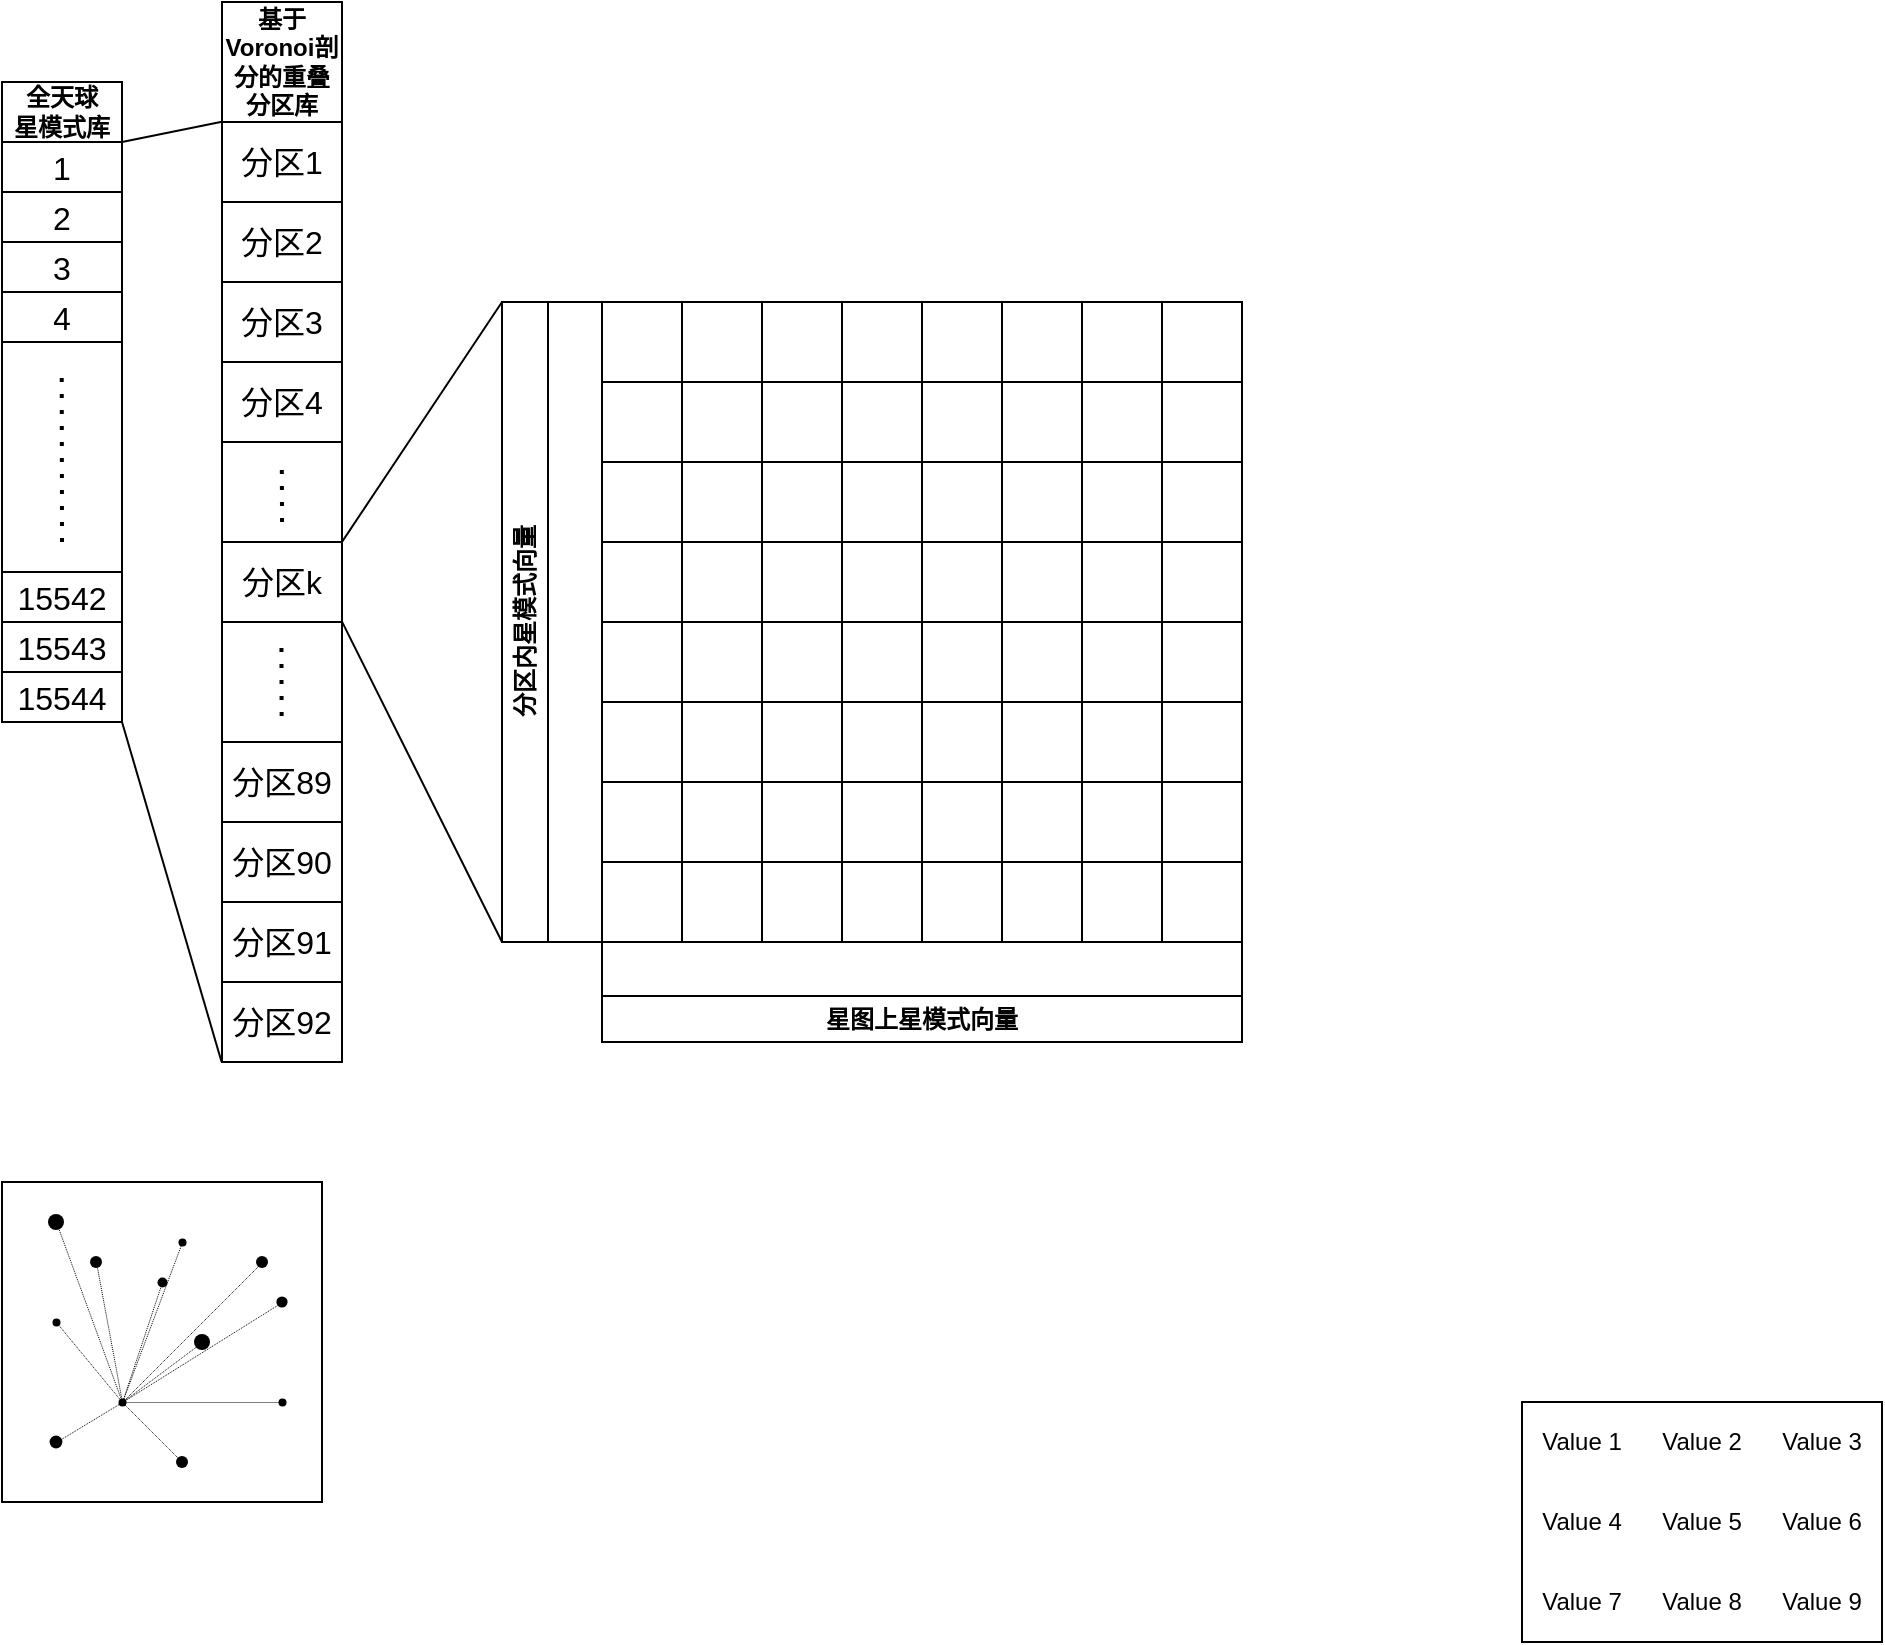 <mxfile version="24.8.3">
  <diagram name="第 1 页" id="amOvIw745vpAv77YLuOu">
    <mxGraphModel dx="1320" dy="711" grid="1" gridSize="10" guides="1" tooltips="1" connect="1" arrows="1" fold="1" page="1" pageScale="1" pageWidth="413" pageHeight="583" math="0" shadow="0">
      <root>
        <mxCell id="0" />
        <mxCell id="1" parent="0" />
        <mxCell id="gWh-pS88tPBlYwup4xOj-1" value="全天球&lt;br&gt;星模式库" style="swimlane;whiteSpace=wrap;html=1;startSize=30;" vertex="1" parent="1">
          <mxGeometry x="30" y="40" width="60" height="320" as="geometry">
            <mxRectangle x="30" y="40" width="90" height="40" as="alternateBounds" />
          </mxGeometry>
        </mxCell>
        <mxCell id="gWh-pS88tPBlYwup4xOj-186" value="" style="shape=table;startSize=0;container=1;collapsible=0;childLayout=tableLayout;fontSize=16;" vertex="1" parent="gWh-pS88tPBlYwup4xOj-1">
          <mxGeometry y="30" width="60" height="100" as="geometry" />
        </mxCell>
        <mxCell id="gWh-pS88tPBlYwup4xOj-187" value="" style="shape=tableRow;horizontal=0;startSize=0;swimlaneHead=0;swimlaneBody=0;strokeColor=inherit;top=0;left=0;bottom=0;right=0;collapsible=0;dropTarget=0;fillColor=none;points=[[0,0.5],[1,0.5]];portConstraint=eastwest;fontSize=16;" vertex="1" parent="gWh-pS88tPBlYwup4xOj-186">
          <mxGeometry width="60" height="25" as="geometry" />
        </mxCell>
        <mxCell id="gWh-pS88tPBlYwup4xOj-188" value="1" style="shape=partialRectangle;html=1;whiteSpace=wrap;connectable=0;strokeColor=inherit;overflow=hidden;fillColor=none;top=0;left=0;bottom=0;right=0;pointerEvents=1;fontSize=16;" vertex="1" parent="gWh-pS88tPBlYwup4xOj-187">
          <mxGeometry width="60" height="25" as="geometry">
            <mxRectangle width="60" height="25" as="alternateBounds" />
          </mxGeometry>
        </mxCell>
        <mxCell id="gWh-pS88tPBlYwup4xOj-189" style="shape=tableRow;horizontal=0;startSize=0;swimlaneHead=0;swimlaneBody=0;strokeColor=inherit;top=0;left=0;bottom=0;right=0;collapsible=0;dropTarget=0;fillColor=none;points=[[0,0.5],[1,0.5]];portConstraint=eastwest;fontSize=16;" vertex="1" parent="gWh-pS88tPBlYwup4xOj-186">
          <mxGeometry y="25" width="60" height="25" as="geometry" />
        </mxCell>
        <mxCell id="gWh-pS88tPBlYwup4xOj-190" value="2" style="shape=partialRectangle;html=1;whiteSpace=wrap;connectable=0;strokeColor=inherit;overflow=hidden;fillColor=none;top=0;left=0;bottom=0;right=0;pointerEvents=1;fontSize=16;" vertex="1" parent="gWh-pS88tPBlYwup4xOj-189">
          <mxGeometry width="60" height="25" as="geometry">
            <mxRectangle width="60" height="25" as="alternateBounds" />
          </mxGeometry>
        </mxCell>
        <mxCell id="gWh-pS88tPBlYwup4xOj-191" value="" style="shape=tableRow;horizontal=0;startSize=0;swimlaneHead=0;swimlaneBody=0;strokeColor=inherit;top=0;left=0;bottom=0;right=0;collapsible=0;dropTarget=0;fillColor=none;points=[[0,0.5],[1,0.5]];portConstraint=eastwest;fontSize=16;" vertex="1" parent="gWh-pS88tPBlYwup4xOj-186">
          <mxGeometry y="50" width="60" height="25" as="geometry" />
        </mxCell>
        <mxCell id="gWh-pS88tPBlYwup4xOj-192" value="3" style="shape=partialRectangle;html=1;whiteSpace=wrap;connectable=0;strokeColor=inherit;overflow=hidden;fillColor=none;top=0;left=0;bottom=0;right=0;pointerEvents=1;fontSize=16;" vertex="1" parent="gWh-pS88tPBlYwup4xOj-191">
          <mxGeometry width="60" height="25" as="geometry">
            <mxRectangle width="60" height="25" as="alternateBounds" />
          </mxGeometry>
        </mxCell>
        <mxCell id="gWh-pS88tPBlYwup4xOj-193" style="shape=tableRow;horizontal=0;startSize=0;swimlaneHead=0;swimlaneBody=0;strokeColor=inherit;top=0;left=0;bottom=0;right=0;collapsible=0;dropTarget=0;fillColor=none;points=[[0,0.5],[1,0.5]];portConstraint=eastwest;fontSize=16;" vertex="1" parent="gWh-pS88tPBlYwup4xOj-186">
          <mxGeometry y="75" width="60" height="25" as="geometry" />
        </mxCell>
        <mxCell id="gWh-pS88tPBlYwup4xOj-194" value="4" style="shape=partialRectangle;html=1;whiteSpace=wrap;connectable=0;strokeColor=inherit;overflow=hidden;fillColor=none;top=0;left=0;bottom=0;right=0;pointerEvents=1;fontSize=16;" vertex="1" parent="gWh-pS88tPBlYwup4xOj-193">
          <mxGeometry width="60" height="25" as="geometry">
            <mxRectangle width="60" height="25" as="alternateBounds" />
          </mxGeometry>
        </mxCell>
        <mxCell id="gWh-pS88tPBlYwup4xOj-196" value="" style="shape=table;startSize=0;container=1;collapsible=0;childLayout=tableLayout;fontSize=16;" vertex="1" parent="gWh-pS88tPBlYwup4xOj-1">
          <mxGeometry y="245" width="60" height="75" as="geometry" />
        </mxCell>
        <mxCell id="gWh-pS88tPBlYwup4xOj-197" value="" style="shape=tableRow;horizontal=0;startSize=0;swimlaneHead=0;swimlaneBody=0;strokeColor=inherit;top=0;left=0;bottom=0;right=0;collapsible=0;dropTarget=0;fillColor=none;points=[[0,0.5],[1,0.5]];portConstraint=eastwest;fontSize=16;" vertex="1" parent="gWh-pS88tPBlYwup4xOj-196">
          <mxGeometry width="60" height="25" as="geometry" />
        </mxCell>
        <mxCell id="gWh-pS88tPBlYwup4xOj-198" value="15542" style="shape=partialRectangle;html=1;whiteSpace=wrap;connectable=0;strokeColor=inherit;overflow=hidden;fillColor=none;top=0;left=0;bottom=0;right=0;pointerEvents=1;fontSize=16;" vertex="1" parent="gWh-pS88tPBlYwup4xOj-197">
          <mxGeometry width="60" height="25" as="geometry">
            <mxRectangle width="60" height="25" as="alternateBounds" />
          </mxGeometry>
        </mxCell>
        <mxCell id="gWh-pS88tPBlYwup4xOj-199" style="shape=tableRow;horizontal=0;startSize=0;swimlaneHead=0;swimlaneBody=0;strokeColor=inherit;top=0;left=0;bottom=0;right=0;collapsible=0;dropTarget=0;fillColor=none;points=[[0,0.5],[1,0.5]];portConstraint=eastwest;fontSize=16;" vertex="1" parent="gWh-pS88tPBlYwup4xOj-196">
          <mxGeometry y="25" width="60" height="25" as="geometry" />
        </mxCell>
        <mxCell id="gWh-pS88tPBlYwup4xOj-200" value="15543" style="shape=partialRectangle;html=1;whiteSpace=wrap;connectable=0;strokeColor=inherit;overflow=hidden;fillColor=none;top=0;left=0;bottom=0;right=0;pointerEvents=1;fontSize=16;" vertex="1" parent="gWh-pS88tPBlYwup4xOj-199">
          <mxGeometry width="60" height="25" as="geometry">
            <mxRectangle width="60" height="25" as="alternateBounds" />
          </mxGeometry>
        </mxCell>
        <mxCell id="gWh-pS88tPBlYwup4xOj-201" value="" style="shape=tableRow;horizontal=0;startSize=0;swimlaneHead=0;swimlaneBody=0;strokeColor=inherit;top=0;left=0;bottom=0;right=0;collapsible=0;dropTarget=0;fillColor=none;points=[[0,0.5],[1,0.5]];portConstraint=eastwest;fontSize=16;" vertex="1" parent="gWh-pS88tPBlYwup4xOj-196">
          <mxGeometry y="50" width="60" height="25" as="geometry" />
        </mxCell>
        <mxCell id="gWh-pS88tPBlYwup4xOj-202" value="15544" style="shape=partialRectangle;html=1;whiteSpace=wrap;connectable=0;strokeColor=inherit;overflow=hidden;fillColor=none;top=0;left=0;bottom=0;right=0;pointerEvents=1;fontSize=16;" vertex="1" parent="gWh-pS88tPBlYwup4xOj-201">
          <mxGeometry width="60" height="25" as="geometry">
            <mxRectangle width="60" height="25" as="alternateBounds" />
          </mxGeometry>
        </mxCell>
        <mxCell id="gWh-pS88tPBlYwup4xOj-205" value="" style="endArrow=none;dashed=1;html=1;dashPattern=1 3;strokeWidth=2;rounded=0;" edge="1" parent="gWh-pS88tPBlYwup4xOj-1">
          <mxGeometry width="50" height="50" relative="1" as="geometry">
            <mxPoint x="30" y="230" as="sourcePoint" />
            <mxPoint x="29.86" y="145" as="targetPoint" />
          </mxGeometry>
        </mxCell>
        <mxCell id="gWh-pS88tPBlYwup4xOj-3" value="基于Voronoi剖分的重叠分区库" style="swimlane;whiteSpace=wrap;html=1;startSize=60;" vertex="1" parent="1">
          <mxGeometry x="140" width="60" height="530" as="geometry" />
        </mxCell>
        <mxCell id="gWh-pS88tPBlYwup4xOj-4" value="" style="shape=table;startSize=0;container=1;collapsible=0;childLayout=tableLayout;fontSize=16;" vertex="1" parent="gWh-pS88tPBlYwup4xOj-3">
          <mxGeometry y="60" width="60" height="160" as="geometry" />
        </mxCell>
        <mxCell id="gWh-pS88tPBlYwup4xOj-5" value="" style="shape=tableRow;horizontal=0;startSize=0;swimlaneHead=0;swimlaneBody=0;strokeColor=inherit;top=0;left=0;bottom=0;right=0;collapsible=0;dropTarget=0;fillColor=none;points=[[0,0.5],[1,0.5]];portConstraint=eastwest;fontSize=16;" vertex="1" parent="gWh-pS88tPBlYwup4xOj-4">
          <mxGeometry width="60" height="40" as="geometry" />
        </mxCell>
        <mxCell id="gWh-pS88tPBlYwup4xOj-6" value="分区1" style="shape=partialRectangle;html=1;whiteSpace=wrap;connectable=0;strokeColor=inherit;overflow=hidden;fillColor=none;top=0;left=0;bottom=0;right=0;pointerEvents=1;fontSize=16;" vertex="1" parent="gWh-pS88tPBlYwup4xOj-5">
          <mxGeometry width="60" height="40" as="geometry">
            <mxRectangle width="60" height="40" as="alternateBounds" />
          </mxGeometry>
        </mxCell>
        <mxCell id="gWh-pS88tPBlYwup4xOj-17" style="shape=tableRow;horizontal=0;startSize=0;swimlaneHead=0;swimlaneBody=0;strokeColor=inherit;top=0;left=0;bottom=0;right=0;collapsible=0;dropTarget=0;fillColor=none;points=[[0,0.5],[1,0.5]];portConstraint=eastwest;fontSize=16;" vertex="1" parent="gWh-pS88tPBlYwup4xOj-4">
          <mxGeometry y="40" width="60" height="40" as="geometry" />
        </mxCell>
        <mxCell id="gWh-pS88tPBlYwup4xOj-18" value="分区2" style="shape=partialRectangle;html=1;whiteSpace=wrap;connectable=0;strokeColor=inherit;overflow=hidden;fillColor=none;top=0;left=0;bottom=0;right=0;pointerEvents=1;fontSize=16;" vertex="1" parent="gWh-pS88tPBlYwup4xOj-17">
          <mxGeometry width="60" height="40" as="geometry">
            <mxRectangle width="60" height="40" as="alternateBounds" />
          </mxGeometry>
        </mxCell>
        <mxCell id="gWh-pS88tPBlYwup4xOj-13" value="" style="shape=tableRow;horizontal=0;startSize=0;swimlaneHead=0;swimlaneBody=0;strokeColor=inherit;top=0;left=0;bottom=0;right=0;collapsible=0;dropTarget=0;fillColor=none;points=[[0,0.5],[1,0.5]];portConstraint=eastwest;fontSize=16;" vertex="1" parent="gWh-pS88tPBlYwup4xOj-4">
          <mxGeometry y="80" width="60" height="40" as="geometry" />
        </mxCell>
        <mxCell id="gWh-pS88tPBlYwup4xOj-14" value="分区3" style="shape=partialRectangle;html=1;whiteSpace=wrap;connectable=0;strokeColor=inherit;overflow=hidden;fillColor=none;top=0;left=0;bottom=0;right=0;pointerEvents=1;fontSize=16;" vertex="1" parent="gWh-pS88tPBlYwup4xOj-13">
          <mxGeometry width="60" height="40" as="geometry">
            <mxRectangle width="60" height="40" as="alternateBounds" />
          </mxGeometry>
        </mxCell>
        <mxCell id="gWh-pS88tPBlYwup4xOj-21" style="shape=tableRow;horizontal=0;startSize=0;swimlaneHead=0;swimlaneBody=0;strokeColor=inherit;top=0;left=0;bottom=0;right=0;collapsible=0;dropTarget=0;fillColor=none;points=[[0,0.5],[1,0.5]];portConstraint=eastwest;fontSize=16;" vertex="1" parent="gWh-pS88tPBlYwup4xOj-4">
          <mxGeometry y="120" width="60" height="40" as="geometry" />
        </mxCell>
        <mxCell id="gWh-pS88tPBlYwup4xOj-22" value="分区4" style="shape=partialRectangle;html=1;whiteSpace=wrap;connectable=0;strokeColor=inherit;overflow=hidden;fillColor=none;top=0;left=0;bottom=0;right=0;pointerEvents=1;fontSize=16;" vertex="1" parent="gWh-pS88tPBlYwup4xOj-21">
          <mxGeometry width="60" height="40" as="geometry">
            <mxRectangle width="60" height="40" as="alternateBounds" />
          </mxGeometry>
        </mxCell>
        <mxCell id="gWh-pS88tPBlYwup4xOj-37" value="" style="shape=table;startSize=0;container=1;collapsible=0;childLayout=tableLayout;fontSize=16;" vertex="1" parent="gWh-pS88tPBlYwup4xOj-3">
          <mxGeometry y="370" width="60" height="160" as="geometry" />
        </mxCell>
        <mxCell id="gWh-pS88tPBlYwup4xOj-38" value="" style="shape=tableRow;horizontal=0;startSize=0;swimlaneHead=0;swimlaneBody=0;strokeColor=inherit;top=0;left=0;bottom=0;right=0;collapsible=0;dropTarget=0;fillColor=none;points=[[0,0.5],[1,0.5]];portConstraint=eastwest;fontSize=16;" vertex="1" parent="gWh-pS88tPBlYwup4xOj-37">
          <mxGeometry width="60" height="40" as="geometry" />
        </mxCell>
        <mxCell id="gWh-pS88tPBlYwup4xOj-39" value="分区89" style="shape=partialRectangle;html=1;whiteSpace=wrap;connectable=0;strokeColor=inherit;overflow=hidden;fillColor=none;top=0;left=0;bottom=0;right=0;pointerEvents=1;fontSize=16;" vertex="1" parent="gWh-pS88tPBlYwup4xOj-38">
          <mxGeometry width="60" height="40" as="geometry">
            <mxRectangle width="60" height="40" as="alternateBounds" />
          </mxGeometry>
        </mxCell>
        <mxCell id="gWh-pS88tPBlYwup4xOj-40" style="shape=tableRow;horizontal=0;startSize=0;swimlaneHead=0;swimlaneBody=0;strokeColor=inherit;top=0;left=0;bottom=0;right=0;collapsible=0;dropTarget=0;fillColor=none;points=[[0,0.5],[1,0.5]];portConstraint=eastwest;fontSize=16;" vertex="1" parent="gWh-pS88tPBlYwup4xOj-37">
          <mxGeometry y="40" width="60" height="40" as="geometry" />
        </mxCell>
        <mxCell id="gWh-pS88tPBlYwup4xOj-41" value="分区90" style="shape=partialRectangle;html=1;whiteSpace=wrap;connectable=0;strokeColor=inherit;overflow=hidden;fillColor=none;top=0;left=0;bottom=0;right=0;pointerEvents=1;fontSize=16;" vertex="1" parent="gWh-pS88tPBlYwup4xOj-40">
          <mxGeometry width="60" height="40" as="geometry">
            <mxRectangle width="60" height="40" as="alternateBounds" />
          </mxGeometry>
        </mxCell>
        <mxCell id="gWh-pS88tPBlYwup4xOj-42" value="" style="shape=tableRow;horizontal=0;startSize=0;swimlaneHead=0;swimlaneBody=0;strokeColor=inherit;top=0;left=0;bottom=0;right=0;collapsible=0;dropTarget=0;fillColor=none;points=[[0,0.5],[1,0.5]];portConstraint=eastwest;fontSize=16;" vertex="1" parent="gWh-pS88tPBlYwup4xOj-37">
          <mxGeometry y="80" width="60" height="40" as="geometry" />
        </mxCell>
        <mxCell id="gWh-pS88tPBlYwup4xOj-43" value="分区91" style="shape=partialRectangle;html=1;whiteSpace=wrap;connectable=0;strokeColor=inherit;overflow=hidden;fillColor=none;top=0;left=0;bottom=0;right=0;pointerEvents=1;fontSize=16;" vertex="1" parent="gWh-pS88tPBlYwup4xOj-42">
          <mxGeometry width="60" height="40" as="geometry">
            <mxRectangle width="60" height="40" as="alternateBounds" />
          </mxGeometry>
        </mxCell>
        <mxCell id="gWh-pS88tPBlYwup4xOj-44" style="shape=tableRow;horizontal=0;startSize=0;swimlaneHead=0;swimlaneBody=0;strokeColor=inherit;top=0;left=0;bottom=0;right=0;collapsible=0;dropTarget=0;fillColor=none;points=[[0,0.5],[1,0.5]];portConstraint=eastwest;fontSize=16;" vertex="1" parent="gWh-pS88tPBlYwup4xOj-37">
          <mxGeometry y="120" width="60" height="40" as="geometry" />
        </mxCell>
        <mxCell id="gWh-pS88tPBlYwup4xOj-45" value="分区92" style="shape=partialRectangle;html=1;whiteSpace=wrap;connectable=0;strokeColor=inherit;overflow=hidden;fillColor=none;top=0;left=0;bottom=0;right=0;pointerEvents=1;fontSize=16;" vertex="1" parent="gWh-pS88tPBlYwup4xOj-44">
          <mxGeometry width="60" height="40" as="geometry">
            <mxRectangle width="60" height="40" as="alternateBounds" />
          </mxGeometry>
        </mxCell>
        <mxCell id="gWh-pS88tPBlYwup4xOj-46" value="" style="endArrow=none;dashed=1;html=1;dashPattern=1 3;strokeWidth=2;rounded=0;" edge="1" parent="gWh-pS88tPBlYwup4xOj-3">
          <mxGeometry width="50" height="50" relative="1" as="geometry">
            <mxPoint x="30.02" y="260" as="sourcePoint" />
            <mxPoint x="29.9" y="230" as="targetPoint" />
          </mxGeometry>
        </mxCell>
        <mxCell id="gWh-pS88tPBlYwup4xOj-50" value="" style="shape=table;startSize=0;container=1;collapsible=0;childLayout=tableLayout;fontSize=16;" vertex="1" parent="gWh-pS88tPBlYwup4xOj-3">
          <mxGeometry y="270" width="60" height="40" as="geometry" />
        </mxCell>
        <mxCell id="gWh-pS88tPBlYwup4xOj-51" value="" style="shape=tableRow;horizontal=0;startSize=0;swimlaneHead=0;swimlaneBody=0;strokeColor=inherit;top=0;left=0;bottom=0;right=0;collapsible=0;dropTarget=0;fillColor=none;points=[[0,0.5],[1,0.5]];portConstraint=eastwest;fontSize=16;" vertex="1" parent="gWh-pS88tPBlYwup4xOj-50">
          <mxGeometry width="60" height="40" as="geometry" />
        </mxCell>
        <mxCell id="gWh-pS88tPBlYwup4xOj-52" value="分区k" style="shape=partialRectangle;html=1;whiteSpace=wrap;connectable=0;strokeColor=inherit;overflow=hidden;fillColor=none;top=0;left=0;bottom=0;right=0;pointerEvents=1;fontSize=16;" vertex="1" parent="gWh-pS88tPBlYwup4xOj-51">
          <mxGeometry width="60" height="40" as="geometry">
            <mxRectangle width="60" height="40" as="alternateBounds" />
          </mxGeometry>
        </mxCell>
        <mxCell id="gWh-pS88tPBlYwup4xOj-59" value="" style="endArrow=none;dashed=1;html=1;dashPattern=1 3;strokeWidth=2;rounded=0;" edge="1" parent="gWh-pS88tPBlYwup4xOj-3">
          <mxGeometry width="50" height="50" relative="1" as="geometry">
            <mxPoint x="29.81" y="357" as="sourcePoint" />
            <mxPoint x="29.71" y="317" as="targetPoint" />
          </mxGeometry>
        </mxCell>
        <mxCell id="gWh-pS88tPBlYwup4xOj-47" value="分区内星模式向量" style="swimlane;horizontal=0;whiteSpace=wrap;html=1;startSize=23;" vertex="1" parent="1">
          <mxGeometry x="280" y="150" width="50" height="320" as="geometry" />
        </mxCell>
        <mxCell id="gWh-pS88tPBlYwup4xOj-48" value="星图上星模式向量" style="swimlane;whiteSpace=wrap;html=1;direction=west;" vertex="1" parent="1">
          <mxGeometry x="330" y="470" width="320" height="50" as="geometry" />
        </mxCell>
        <mxCell id="gWh-pS88tPBlYwup4xOj-49" value="" style="whiteSpace=wrap;html=1;aspect=fixed;" vertex="1" parent="1">
          <mxGeometry x="330" y="150" width="320" height="320" as="geometry" />
        </mxCell>
        <mxCell id="gWh-pS88tPBlYwup4xOj-60" value="" style="endArrow=none;html=1;rounded=0;entryX=0;entryY=0;entryDx=0;entryDy=0;exitX=0.999;exitY=0.001;exitDx=0;exitDy=0;exitPerimeter=0;" edge="1" parent="1" source="gWh-pS88tPBlYwup4xOj-51" target="gWh-pS88tPBlYwup4xOj-47">
          <mxGeometry width="50" height="50" relative="1" as="geometry">
            <mxPoint x="210" y="270" as="sourcePoint" />
            <mxPoint x="410" y="300" as="targetPoint" />
          </mxGeometry>
        </mxCell>
        <mxCell id="gWh-pS88tPBlYwup4xOj-61" value="" style="endArrow=none;html=1;rounded=0;entryX=0;entryY=1;entryDx=0;entryDy=0;exitX=1;exitY=0.995;exitDx=0;exitDy=0;exitPerimeter=0;" edge="1" parent="1" source="gWh-pS88tPBlYwup4xOj-51" target="gWh-pS88tPBlYwup4xOj-47">
          <mxGeometry width="50" height="50" relative="1" as="geometry">
            <mxPoint x="210" y="280" as="sourcePoint" />
            <mxPoint x="290" y="160" as="targetPoint" />
          </mxGeometry>
        </mxCell>
        <mxCell id="gWh-pS88tPBlYwup4xOj-62" value="" style="shape=table;startSize=0;container=1;collapsible=0;childLayout=tableLayout;fontSize=16;" vertex="1" parent="1">
          <mxGeometry x="330" y="150" width="320" height="320" as="geometry" />
        </mxCell>
        <mxCell id="gWh-pS88tPBlYwup4xOj-63" value="" style="shape=tableRow;horizontal=0;startSize=0;swimlaneHead=0;swimlaneBody=0;strokeColor=inherit;top=0;left=0;bottom=0;right=0;collapsible=0;dropTarget=0;fillColor=none;points=[[0,0.5],[1,0.5]];portConstraint=eastwest;fontSize=16;" vertex="1" parent="gWh-pS88tPBlYwup4xOj-62">
          <mxGeometry width="320" height="40" as="geometry" />
        </mxCell>
        <mxCell id="gWh-pS88tPBlYwup4xOj-64" value="" style="shape=partialRectangle;html=1;whiteSpace=wrap;connectable=0;strokeColor=inherit;overflow=hidden;fillColor=none;top=0;left=0;bottom=0;right=0;pointerEvents=1;fontSize=16;" vertex="1" parent="gWh-pS88tPBlYwup4xOj-63">
          <mxGeometry width="40" height="40" as="geometry">
            <mxRectangle width="40" height="40" as="alternateBounds" />
          </mxGeometry>
        </mxCell>
        <mxCell id="gWh-pS88tPBlYwup4xOj-65" value="" style="shape=partialRectangle;html=1;whiteSpace=wrap;connectable=0;strokeColor=inherit;overflow=hidden;fillColor=none;top=0;left=0;bottom=0;right=0;pointerEvents=1;fontSize=16;" vertex="1" parent="gWh-pS88tPBlYwup4xOj-63">
          <mxGeometry x="40" width="40" height="40" as="geometry">
            <mxRectangle width="40" height="40" as="alternateBounds" />
          </mxGeometry>
        </mxCell>
        <mxCell id="gWh-pS88tPBlYwup4xOj-66" value="" style="shape=partialRectangle;html=1;whiteSpace=wrap;connectable=0;strokeColor=inherit;overflow=hidden;fillColor=none;top=0;left=0;bottom=0;right=0;pointerEvents=1;fontSize=16;" vertex="1" parent="gWh-pS88tPBlYwup4xOj-63">
          <mxGeometry x="80" width="40" height="40" as="geometry">
            <mxRectangle width="40" height="40" as="alternateBounds" />
          </mxGeometry>
        </mxCell>
        <mxCell id="gWh-pS88tPBlYwup4xOj-87" style="shape=partialRectangle;html=1;whiteSpace=wrap;connectable=0;strokeColor=inherit;overflow=hidden;fillColor=none;top=0;left=0;bottom=0;right=0;pointerEvents=1;fontSize=16;" vertex="1" parent="gWh-pS88tPBlYwup4xOj-63">
          <mxGeometry x="120" width="40" height="40" as="geometry">
            <mxRectangle width="40" height="40" as="alternateBounds" />
          </mxGeometry>
        </mxCell>
        <mxCell id="gWh-pS88tPBlYwup4xOj-90" style="shape=partialRectangle;html=1;whiteSpace=wrap;connectable=0;strokeColor=inherit;overflow=hidden;fillColor=none;top=0;left=0;bottom=0;right=0;pointerEvents=1;fontSize=16;" vertex="1" parent="gWh-pS88tPBlYwup4xOj-63">
          <mxGeometry x="160" width="40" height="40" as="geometry">
            <mxRectangle width="40" height="40" as="alternateBounds" />
          </mxGeometry>
        </mxCell>
        <mxCell id="gWh-pS88tPBlYwup4xOj-93" style="shape=partialRectangle;html=1;whiteSpace=wrap;connectable=0;strokeColor=inherit;overflow=hidden;fillColor=none;top=0;left=0;bottom=0;right=0;pointerEvents=1;fontSize=16;" vertex="1" parent="gWh-pS88tPBlYwup4xOj-63">
          <mxGeometry x="200" width="40" height="40" as="geometry">
            <mxRectangle width="40" height="40" as="alternateBounds" />
          </mxGeometry>
        </mxCell>
        <mxCell id="gWh-pS88tPBlYwup4xOj-96" style="shape=partialRectangle;html=1;whiteSpace=wrap;connectable=0;strokeColor=inherit;overflow=hidden;fillColor=none;top=0;left=0;bottom=0;right=0;pointerEvents=1;fontSize=16;" vertex="1" parent="gWh-pS88tPBlYwup4xOj-63">
          <mxGeometry x="240" width="40" height="40" as="geometry">
            <mxRectangle width="40" height="40" as="alternateBounds" />
          </mxGeometry>
        </mxCell>
        <mxCell id="gWh-pS88tPBlYwup4xOj-131" style="shape=partialRectangle;html=1;whiteSpace=wrap;connectable=0;strokeColor=inherit;overflow=hidden;fillColor=none;top=0;left=0;bottom=0;right=0;pointerEvents=1;fontSize=16;" vertex="1" parent="gWh-pS88tPBlYwup4xOj-63">
          <mxGeometry x="280" width="40" height="40" as="geometry">
            <mxRectangle width="40" height="40" as="alternateBounds" />
          </mxGeometry>
        </mxCell>
        <mxCell id="gWh-pS88tPBlYwup4xOj-67" value="" style="shape=tableRow;horizontal=0;startSize=0;swimlaneHead=0;swimlaneBody=0;strokeColor=inherit;top=0;left=0;bottom=0;right=0;collapsible=0;dropTarget=0;fillColor=none;points=[[0,0.5],[1,0.5]];portConstraint=eastwest;fontSize=16;" vertex="1" parent="gWh-pS88tPBlYwup4xOj-62">
          <mxGeometry y="40" width="320" height="40" as="geometry" />
        </mxCell>
        <mxCell id="gWh-pS88tPBlYwup4xOj-68" value="" style="shape=partialRectangle;html=1;whiteSpace=wrap;connectable=0;strokeColor=inherit;overflow=hidden;fillColor=none;top=0;left=0;bottom=0;right=0;pointerEvents=1;fontSize=16;" vertex="1" parent="gWh-pS88tPBlYwup4xOj-67">
          <mxGeometry width="40" height="40" as="geometry">
            <mxRectangle width="40" height="40" as="alternateBounds" />
          </mxGeometry>
        </mxCell>
        <mxCell id="gWh-pS88tPBlYwup4xOj-69" value="" style="shape=partialRectangle;html=1;whiteSpace=wrap;connectable=0;strokeColor=inherit;overflow=hidden;fillColor=none;top=0;left=0;bottom=0;right=0;pointerEvents=1;fontSize=16;" vertex="1" parent="gWh-pS88tPBlYwup4xOj-67">
          <mxGeometry x="40" width="40" height="40" as="geometry">
            <mxRectangle width="40" height="40" as="alternateBounds" />
          </mxGeometry>
        </mxCell>
        <mxCell id="gWh-pS88tPBlYwup4xOj-70" value="" style="shape=partialRectangle;html=1;whiteSpace=wrap;connectable=0;strokeColor=inherit;overflow=hidden;fillColor=none;top=0;left=0;bottom=0;right=0;pointerEvents=1;fontSize=16;" vertex="1" parent="gWh-pS88tPBlYwup4xOj-67">
          <mxGeometry x="80" width="40" height="40" as="geometry">
            <mxRectangle width="40" height="40" as="alternateBounds" />
          </mxGeometry>
        </mxCell>
        <mxCell id="gWh-pS88tPBlYwup4xOj-88" style="shape=partialRectangle;html=1;whiteSpace=wrap;connectable=0;strokeColor=inherit;overflow=hidden;fillColor=none;top=0;left=0;bottom=0;right=0;pointerEvents=1;fontSize=16;" vertex="1" parent="gWh-pS88tPBlYwup4xOj-67">
          <mxGeometry x="120" width="40" height="40" as="geometry">
            <mxRectangle width="40" height="40" as="alternateBounds" />
          </mxGeometry>
        </mxCell>
        <mxCell id="gWh-pS88tPBlYwup4xOj-91" style="shape=partialRectangle;html=1;whiteSpace=wrap;connectable=0;strokeColor=inherit;overflow=hidden;fillColor=none;top=0;left=0;bottom=0;right=0;pointerEvents=1;fontSize=16;" vertex="1" parent="gWh-pS88tPBlYwup4xOj-67">
          <mxGeometry x="160" width="40" height="40" as="geometry">
            <mxRectangle width="40" height="40" as="alternateBounds" />
          </mxGeometry>
        </mxCell>
        <mxCell id="gWh-pS88tPBlYwup4xOj-94" style="shape=partialRectangle;html=1;whiteSpace=wrap;connectable=0;strokeColor=inherit;overflow=hidden;fillColor=none;top=0;left=0;bottom=0;right=0;pointerEvents=1;fontSize=16;" vertex="1" parent="gWh-pS88tPBlYwup4xOj-67">
          <mxGeometry x="200" width="40" height="40" as="geometry">
            <mxRectangle width="40" height="40" as="alternateBounds" />
          </mxGeometry>
        </mxCell>
        <mxCell id="gWh-pS88tPBlYwup4xOj-97" style="shape=partialRectangle;html=1;whiteSpace=wrap;connectable=0;strokeColor=inherit;overflow=hidden;fillColor=none;top=0;left=0;bottom=0;right=0;pointerEvents=1;fontSize=16;" vertex="1" parent="gWh-pS88tPBlYwup4xOj-67">
          <mxGeometry x="240" width="40" height="40" as="geometry">
            <mxRectangle width="40" height="40" as="alternateBounds" />
          </mxGeometry>
        </mxCell>
        <mxCell id="gWh-pS88tPBlYwup4xOj-132" style="shape=partialRectangle;html=1;whiteSpace=wrap;connectable=0;strokeColor=inherit;overflow=hidden;fillColor=none;top=0;left=0;bottom=0;right=0;pointerEvents=1;fontSize=16;" vertex="1" parent="gWh-pS88tPBlYwup4xOj-67">
          <mxGeometry x="280" width="40" height="40" as="geometry">
            <mxRectangle width="40" height="40" as="alternateBounds" />
          </mxGeometry>
        </mxCell>
        <mxCell id="gWh-pS88tPBlYwup4xOj-71" value="" style="shape=tableRow;horizontal=0;startSize=0;swimlaneHead=0;swimlaneBody=0;strokeColor=inherit;top=0;left=0;bottom=0;right=0;collapsible=0;dropTarget=0;fillColor=none;points=[[0,0.5],[1,0.5]];portConstraint=eastwest;fontSize=16;" vertex="1" parent="gWh-pS88tPBlYwup4xOj-62">
          <mxGeometry y="80" width="320" height="40" as="geometry" />
        </mxCell>
        <mxCell id="gWh-pS88tPBlYwup4xOj-72" value="" style="shape=partialRectangle;html=1;whiteSpace=wrap;connectable=0;strokeColor=inherit;overflow=hidden;fillColor=none;top=0;left=0;bottom=0;right=0;pointerEvents=1;fontSize=16;" vertex="1" parent="gWh-pS88tPBlYwup4xOj-71">
          <mxGeometry width="40" height="40" as="geometry">
            <mxRectangle width="40" height="40" as="alternateBounds" />
          </mxGeometry>
        </mxCell>
        <mxCell id="gWh-pS88tPBlYwup4xOj-73" value="" style="shape=partialRectangle;html=1;whiteSpace=wrap;connectable=0;strokeColor=inherit;overflow=hidden;fillColor=none;top=0;left=0;bottom=0;right=0;pointerEvents=1;fontSize=16;" vertex="1" parent="gWh-pS88tPBlYwup4xOj-71">
          <mxGeometry x="40" width="40" height="40" as="geometry">
            <mxRectangle width="40" height="40" as="alternateBounds" />
          </mxGeometry>
        </mxCell>
        <mxCell id="gWh-pS88tPBlYwup4xOj-74" value="" style="shape=partialRectangle;html=1;whiteSpace=wrap;connectable=0;strokeColor=inherit;overflow=hidden;fillColor=none;top=0;left=0;bottom=0;right=0;pointerEvents=1;fontSize=16;" vertex="1" parent="gWh-pS88tPBlYwup4xOj-71">
          <mxGeometry x="80" width="40" height="40" as="geometry">
            <mxRectangle width="40" height="40" as="alternateBounds" />
          </mxGeometry>
        </mxCell>
        <mxCell id="gWh-pS88tPBlYwup4xOj-89" style="shape=partialRectangle;html=1;whiteSpace=wrap;connectable=0;strokeColor=inherit;overflow=hidden;fillColor=none;top=0;left=0;bottom=0;right=0;pointerEvents=1;fontSize=16;" vertex="1" parent="gWh-pS88tPBlYwup4xOj-71">
          <mxGeometry x="120" width="40" height="40" as="geometry">
            <mxRectangle width="40" height="40" as="alternateBounds" />
          </mxGeometry>
        </mxCell>
        <mxCell id="gWh-pS88tPBlYwup4xOj-92" style="shape=partialRectangle;html=1;whiteSpace=wrap;connectable=0;strokeColor=inherit;overflow=hidden;fillColor=none;top=0;left=0;bottom=0;right=0;pointerEvents=1;fontSize=16;" vertex="1" parent="gWh-pS88tPBlYwup4xOj-71">
          <mxGeometry x="160" width="40" height="40" as="geometry">
            <mxRectangle width="40" height="40" as="alternateBounds" />
          </mxGeometry>
        </mxCell>
        <mxCell id="gWh-pS88tPBlYwup4xOj-95" style="shape=partialRectangle;html=1;whiteSpace=wrap;connectable=0;strokeColor=inherit;overflow=hidden;fillColor=none;top=0;left=0;bottom=0;right=0;pointerEvents=1;fontSize=16;" vertex="1" parent="gWh-pS88tPBlYwup4xOj-71">
          <mxGeometry x="200" width="40" height="40" as="geometry">
            <mxRectangle width="40" height="40" as="alternateBounds" />
          </mxGeometry>
        </mxCell>
        <mxCell id="gWh-pS88tPBlYwup4xOj-98" style="shape=partialRectangle;html=1;whiteSpace=wrap;connectable=0;strokeColor=inherit;overflow=hidden;fillColor=none;top=0;left=0;bottom=0;right=0;pointerEvents=1;fontSize=16;" vertex="1" parent="gWh-pS88tPBlYwup4xOj-71">
          <mxGeometry x="240" width="40" height="40" as="geometry">
            <mxRectangle width="40" height="40" as="alternateBounds" />
          </mxGeometry>
        </mxCell>
        <mxCell id="gWh-pS88tPBlYwup4xOj-133" style="shape=partialRectangle;html=1;whiteSpace=wrap;connectable=0;strokeColor=inherit;overflow=hidden;fillColor=none;top=0;left=0;bottom=0;right=0;pointerEvents=1;fontSize=16;" vertex="1" parent="gWh-pS88tPBlYwup4xOj-71">
          <mxGeometry x="280" width="40" height="40" as="geometry">
            <mxRectangle width="40" height="40" as="alternateBounds" />
          </mxGeometry>
        </mxCell>
        <mxCell id="gWh-pS88tPBlYwup4xOj-99" style="shape=tableRow;horizontal=0;startSize=0;swimlaneHead=0;swimlaneBody=0;strokeColor=inherit;top=0;left=0;bottom=0;right=0;collapsible=0;dropTarget=0;fillColor=none;points=[[0,0.5],[1,0.5]];portConstraint=eastwest;fontSize=16;" vertex="1" parent="gWh-pS88tPBlYwup4xOj-62">
          <mxGeometry y="120" width="320" height="40" as="geometry" />
        </mxCell>
        <mxCell id="gWh-pS88tPBlYwup4xOj-100" style="shape=partialRectangle;html=1;whiteSpace=wrap;connectable=0;strokeColor=inherit;overflow=hidden;fillColor=none;top=0;left=0;bottom=0;right=0;pointerEvents=1;fontSize=16;" vertex="1" parent="gWh-pS88tPBlYwup4xOj-99">
          <mxGeometry width="40" height="40" as="geometry">
            <mxRectangle width="40" height="40" as="alternateBounds" />
          </mxGeometry>
        </mxCell>
        <mxCell id="gWh-pS88tPBlYwup4xOj-101" style="shape=partialRectangle;html=1;whiteSpace=wrap;connectable=0;strokeColor=inherit;overflow=hidden;fillColor=none;top=0;left=0;bottom=0;right=0;pointerEvents=1;fontSize=16;" vertex="1" parent="gWh-pS88tPBlYwup4xOj-99">
          <mxGeometry x="40" width="40" height="40" as="geometry">
            <mxRectangle width="40" height="40" as="alternateBounds" />
          </mxGeometry>
        </mxCell>
        <mxCell id="gWh-pS88tPBlYwup4xOj-102" style="shape=partialRectangle;html=1;whiteSpace=wrap;connectable=0;strokeColor=inherit;overflow=hidden;fillColor=none;top=0;left=0;bottom=0;right=0;pointerEvents=1;fontSize=16;" vertex="1" parent="gWh-pS88tPBlYwup4xOj-99">
          <mxGeometry x="80" width="40" height="40" as="geometry">
            <mxRectangle width="40" height="40" as="alternateBounds" />
          </mxGeometry>
        </mxCell>
        <mxCell id="gWh-pS88tPBlYwup4xOj-103" style="shape=partialRectangle;html=1;whiteSpace=wrap;connectable=0;strokeColor=inherit;overflow=hidden;fillColor=none;top=0;left=0;bottom=0;right=0;pointerEvents=1;fontSize=16;" vertex="1" parent="gWh-pS88tPBlYwup4xOj-99">
          <mxGeometry x="120" width="40" height="40" as="geometry">
            <mxRectangle width="40" height="40" as="alternateBounds" />
          </mxGeometry>
        </mxCell>
        <mxCell id="gWh-pS88tPBlYwup4xOj-104" style="shape=partialRectangle;html=1;whiteSpace=wrap;connectable=0;strokeColor=inherit;overflow=hidden;fillColor=none;top=0;left=0;bottom=0;right=0;pointerEvents=1;fontSize=16;" vertex="1" parent="gWh-pS88tPBlYwup4xOj-99">
          <mxGeometry x="160" width="40" height="40" as="geometry">
            <mxRectangle width="40" height="40" as="alternateBounds" />
          </mxGeometry>
        </mxCell>
        <mxCell id="gWh-pS88tPBlYwup4xOj-105" style="shape=partialRectangle;html=1;whiteSpace=wrap;connectable=0;strokeColor=inherit;overflow=hidden;fillColor=none;top=0;left=0;bottom=0;right=0;pointerEvents=1;fontSize=16;" vertex="1" parent="gWh-pS88tPBlYwup4xOj-99">
          <mxGeometry x="200" width="40" height="40" as="geometry">
            <mxRectangle width="40" height="40" as="alternateBounds" />
          </mxGeometry>
        </mxCell>
        <mxCell id="gWh-pS88tPBlYwup4xOj-106" style="shape=partialRectangle;html=1;whiteSpace=wrap;connectable=0;strokeColor=inherit;overflow=hidden;fillColor=none;top=0;left=0;bottom=0;right=0;pointerEvents=1;fontSize=16;" vertex="1" parent="gWh-pS88tPBlYwup4xOj-99">
          <mxGeometry x="240" width="40" height="40" as="geometry">
            <mxRectangle width="40" height="40" as="alternateBounds" />
          </mxGeometry>
        </mxCell>
        <mxCell id="gWh-pS88tPBlYwup4xOj-134" style="shape=partialRectangle;html=1;whiteSpace=wrap;connectable=0;strokeColor=inherit;overflow=hidden;fillColor=none;top=0;left=0;bottom=0;right=0;pointerEvents=1;fontSize=16;" vertex="1" parent="gWh-pS88tPBlYwup4xOj-99">
          <mxGeometry x="280" width="40" height="40" as="geometry">
            <mxRectangle width="40" height="40" as="alternateBounds" />
          </mxGeometry>
        </mxCell>
        <mxCell id="gWh-pS88tPBlYwup4xOj-107" style="shape=tableRow;horizontal=0;startSize=0;swimlaneHead=0;swimlaneBody=0;strokeColor=inherit;top=0;left=0;bottom=0;right=0;collapsible=0;dropTarget=0;fillColor=none;points=[[0,0.5],[1,0.5]];portConstraint=eastwest;fontSize=16;" vertex="1" parent="gWh-pS88tPBlYwup4xOj-62">
          <mxGeometry y="160" width="320" height="40" as="geometry" />
        </mxCell>
        <mxCell id="gWh-pS88tPBlYwup4xOj-108" style="shape=partialRectangle;html=1;whiteSpace=wrap;connectable=0;strokeColor=inherit;overflow=hidden;fillColor=none;top=0;left=0;bottom=0;right=0;pointerEvents=1;fontSize=16;" vertex="1" parent="gWh-pS88tPBlYwup4xOj-107">
          <mxGeometry width="40" height="40" as="geometry">
            <mxRectangle width="40" height="40" as="alternateBounds" />
          </mxGeometry>
        </mxCell>
        <mxCell id="gWh-pS88tPBlYwup4xOj-109" style="shape=partialRectangle;html=1;whiteSpace=wrap;connectable=0;strokeColor=inherit;overflow=hidden;fillColor=none;top=0;left=0;bottom=0;right=0;pointerEvents=1;fontSize=16;" vertex="1" parent="gWh-pS88tPBlYwup4xOj-107">
          <mxGeometry x="40" width="40" height="40" as="geometry">
            <mxRectangle width="40" height="40" as="alternateBounds" />
          </mxGeometry>
        </mxCell>
        <mxCell id="gWh-pS88tPBlYwup4xOj-110" style="shape=partialRectangle;html=1;whiteSpace=wrap;connectable=0;strokeColor=inherit;overflow=hidden;fillColor=none;top=0;left=0;bottom=0;right=0;pointerEvents=1;fontSize=16;" vertex="1" parent="gWh-pS88tPBlYwup4xOj-107">
          <mxGeometry x="80" width="40" height="40" as="geometry">
            <mxRectangle width="40" height="40" as="alternateBounds" />
          </mxGeometry>
        </mxCell>
        <mxCell id="gWh-pS88tPBlYwup4xOj-111" style="shape=partialRectangle;html=1;whiteSpace=wrap;connectable=0;strokeColor=inherit;overflow=hidden;fillColor=none;top=0;left=0;bottom=0;right=0;pointerEvents=1;fontSize=16;" vertex="1" parent="gWh-pS88tPBlYwup4xOj-107">
          <mxGeometry x="120" width="40" height="40" as="geometry">
            <mxRectangle width="40" height="40" as="alternateBounds" />
          </mxGeometry>
        </mxCell>
        <mxCell id="gWh-pS88tPBlYwup4xOj-112" style="shape=partialRectangle;html=1;whiteSpace=wrap;connectable=0;strokeColor=inherit;overflow=hidden;fillColor=none;top=0;left=0;bottom=0;right=0;pointerEvents=1;fontSize=16;" vertex="1" parent="gWh-pS88tPBlYwup4xOj-107">
          <mxGeometry x="160" width="40" height="40" as="geometry">
            <mxRectangle width="40" height="40" as="alternateBounds" />
          </mxGeometry>
        </mxCell>
        <mxCell id="gWh-pS88tPBlYwup4xOj-113" style="shape=partialRectangle;html=1;whiteSpace=wrap;connectable=0;strokeColor=inherit;overflow=hidden;fillColor=none;top=0;left=0;bottom=0;right=0;pointerEvents=1;fontSize=16;" vertex="1" parent="gWh-pS88tPBlYwup4xOj-107">
          <mxGeometry x="200" width="40" height="40" as="geometry">
            <mxRectangle width="40" height="40" as="alternateBounds" />
          </mxGeometry>
        </mxCell>
        <mxCell id="gWh-pS88tPBlYwup4xOj-114" style="shape=partialRectangle;html=1;whiteSpace=wrap;connectable=0;strokeColor=inherit;overflow=hidden;fillColor=none;top=0;left=0;bottom=0;right=0;pointerEvents=1;fontSize=16;" vertex="1" parent="gWh-pS88tPBlYwup4xOj-107">
          <mxGeometry x="240" width="40" height="40" as="geometry">
            <mxRectangle width="40" height="40" as="alternateBounds" />
          </mxGeometry>
        </mxCell>
        <mxCell id="gWh-pS88tPBlYwup4xOj-135" style="shape=partialRectangle;html=1;whiteSpace=wrap;connectable=0;strokeColor=inherit;overflow=hidden;fillColor=none;top=0;left=0;bottom=0;right=0;pointerEvents=1;fontSize=16;" vertex="1" parent="gWh-pS88tPBlYwup4xOj-107">
          <mxGeometry x="280" width="40" height="40" as="geometry">
            <mxRectangle width="40" height="40" as="alternateBounds" />
          </mxGeometry>
        </mxCell>
        <mxCell id="gWh-pS88tPBlYwup4xOj-115" style="shape=tableRow;horizontal=0;startSize=0;swimlaneHead=0;swimlaneBody=0;strokeColor=inherit;top=0;left=0;bottom=0;right=0;collapsible=0;dropTarget=0;fillColor=none;points=[[0,0.5],[1,0.5]];portConstraint=eastwest;fontSize=16;" vertex="1" parent="gWh-pS88tPBlYwup4xOj-62">
          <mxGeometry y="200" width="320" height="40" as="geometry" />
        </mxCell>
        <mxCell id="gWh-pS88tPBlYwup4xOj-116" style="shape=partialRectangle;html=1;whiteSpace=wrap;connectable=0;strokeColor=inherit;overflow=hidden;fillColor=none;top=0;left=0;bottom=0;right=0;pointerEvents=1;fontSize=16;" vertex="1" parent="gWh-pS88tPBlYwup4xOj-115">
          <mxGeometry width="40" height="40" as="geometry">
            <mxRectangle width="40" height="40" as="alternateBounds" />
          </mxGeometry>
        </mxCell>
        <mxCell id="gWh-pS88tPBlYwup4xOj-117" style="shape=partialRectangle;html=1;whiteSpace=wrap;connectable=0;strokeColor=inherit;overflow=hidden;fillColor=none;top=0;left=0;bottom=0;right=0;pointerEvents=1;fontSize=16;" vertex="1" parent="gWh-pS88tPBlYwup4xOj-115">
          <mxGeometry x="40" width="40" height="40" as="geometry">
            <mxRectangle width="40" height="40" as="alternateBounds" />
          </mxGeometry>
        </mxCell>
        <mxCell id="gWh-pS88tPBlYwup4xOj-118" style="shape=partialRectangle;html=1;whiteSpace=wrap;connectable=0;strokeColor=inherit;overflow=hidden;fillColor=none;top=0;left=0;bottom=0;right=0;pointerEvents=1;fontSize=16;" vertex="1" parent="gWh-pS88tPBlYwup4xOj-115">
          <mxGeometry x="80" width="40" height="40" as="geometry">
            <mxRectangle width="40" height="40" as="alternateBounds" />
          </mxGeometry>
        </mxCell>
        <mxCell id="gWh-pS88tPBlYwup4xOj-119" style="shape=partialRectangle;html=1;whiteSpace=wrap;connectable=0;strokeColor=inherit;overflow=hidden;fillColor=none;top=0;left=0;bottom=0;right=0;pointerEvents=1;fontSize=16;" vertex="1" parent="gWh-pS88tPBlYwup4xOj-115">
          <mxGeometry x="120" width="40" height="40" as="geometry">
            <mxRectangle width="40" height="40" as="alternateBounds" />
          </mxGeometry>
        </mxCell>
        <mxCell id="gWh-pS88tPBlYwup4xOj-120" style="shape=partialRectangle;html=1;whiteSpace=wrap;connectable=0;strokeColor=inherit;overflow=hidden;fillColor=none;top=0;left=0;bottom=0;right=0;pointerEvents=1;fontSize=16;" vertex="1" parent="gWh-pS88tPBlYwup4xOj-115">
          <mxGeometry x="160" width="40" height="40" as="geometry">
            <mxRectangle width="40" height="40" as="alternateBounds" />
          </mxGeometry>
        </mxCell>
        <mxCell id="gWh-pS88tPBlYwup4xOj-121" style="shape=partialRectangle;html=1;whiteSpace=wrap;connectable=0;strokeColor=inherit;overflow=hidden;fillColor=none;top=0;left=0;bottom=0;right=0;pointerEvents=1;fontSize=16;" vertex="1" parent="gWh-pS88tPBlYwup4xOj-115">
          <mxGeometry x="200" width="40" height="40" as="geometry">
            <mxRectangle width="40" height="40" as="alternateBounds" />
          </mxGeometry>
        </mxCell>
        <mxCell id="gWh-pS88tPBlYwup4xOj-122" style="shape=partialRectangle;html=1;whiteSpace=wrap;connectable=0;strokeColor=inherit;overflow=hidden;fillColor=none;top=0;left=0;bottom=0;right=0;pointerEvents=1;fontSize=16;" vertex="1" parent="gWh-pS88tPBlYwup4xOj-115">
          <mxGeometry x="240" width="40" height="40" as="geometry">
            <mxRectangle width="40" height="40" as="alternateBounds" />
          </mxGeometry>
        </mxCell>
        <mxCell id="gWh-pS88tPBlYwup4xOj-136" style="shape=partialRectangle;html=1;whiteSpace=wrap;connectable=0;strokeColor=inherit;overflow=hidden;fillColor=none;top=0;left=0;bottom=0;right=0;pointerEvents=1;fontSize=16;" vertex="1" parent="gWh-pS88tPBlYwup4xOj-115">
          <mxGeometry x="280" width="40" height="40" as="geometry">
            <mxRectangle width="40" height="40" as="alternateBounds" />
          </mxGeometry>
        </mxCell>
        <mxCell id="gWh-pS88tPBlYwup4xOj-123" style="shape=tableRow;horizontal=0;startSize=0;swimlaneHead=0;swimlaneBody=0;strokeColor=inherit;top=0;left=0;bottom=0;right=0;collapsible=0;dropTarget=0;fillColor=none;points=[[0,0.5],[1,0.5]];portConstraint=eastwest;fontSize=16;" vertex="1" parent="gWh-pS88tPBlYwup4xOj-62">
          <mxGeometry y="240" width="320" height="40" as="geometry" />
        </mxCell>
        <mxCell id="gWh-pS88tPBlYwup4xOj-124" style="shape=partialRectangle;html=1;whiteSpace=wrap;connectable=0;strokeColor=inherit;overflow=hidden;fillColor=none;top=0;left=0;bottom=0;right=0;pointerEvents=1;fontSize=16;" vertex="1" parent="gWh-pS88tPBlYwup4xOj-123">
          <mxGeometry width="40" height="40" as="geometry">
            <mxRectangle width="40" height="40" as="alternateBounds" />
          </mxGeometry>
        </mxCell>
        <mxCell id="gWh-pS88tPBlYwup4xOj-125" style="shape=partialRectangle;html=1;whiteSpace=wrap;connectable=0;strokeColor=inherit;overflow=hidden;fillColor=none;top=0;left=0;bottom=0;right=0;pointerEvents=1;fontSize=16;" vertex="1" parent="gWh-pS88tPBlYwup4xOj-123">
          <mxGeometry x="40" width="40" height="40" as="geometry">
            <mxRectangle width="40" height="40" as="alternateBounds" />
          </mxGeometry>
        </mxCell>
        <mxCell id="gWh-pS88tPBlYwup4xOj-126" style="shape=partialRectangle;html=1;whiteSpace=wrap;connectable=0;strokeColor=inherit;overflow=hidden;fillColor=none;top=0;left=0;bottom=0;right=0;pointerEvents=1;fontSize=16;" vertex="1" parent="gWh-pS88tPBlYwup4xOj-123">
          <mxGeometry x="80" width="40" height="40" as="geometry">
            <mxRectangle width="40" height="40" as="alternateBounds" />
          </mxGeometry>
        </mxCell>
        <mxCell id="gWh-pS88tPBlYwup4xOj-127" style="shape=partialRectangle;html=1;whiteSpace=wrap;connectable=0;strokeColor=inherit;overflow=hidden;fillColor=none;top=0;left=0;bottom=0;right=0;pointerEvents=1;fontSize=16;" vertex="1" parent="gWh-pS88tPBlYwup4xOj-123">
          <mxGeometry x="120" width="40" height="40" as="geometry">
            <mxRectangle width="40" height="40" as="alternateBounds" />
          </mxGeometry>
        </mxCell>
        <mxCell id="gWh-pS88tPBlYwup4xOj-128" style="shape=partialRectangle;html=1;whiteSpace=wrap;connectable=0;strokeColor=inherit;overflow=hidden;fillColor=none;top=0;left=0;bottom=0;right=0;pointerEvents=1;fontSize=16;" vertex="1" parent="gWh-pS88tPBlYwup4xOj-123">
          <mxGeometry x="160" width="40" height="40" as="geometry">
            <mxRectangle width="40" height="40" as="alternateBounds" />
          </mxGeometry>
        </mxCell>
        <mxCell id="gWh-pS88tPBlYwup4xOj-129" style="shape=partialRectangle;html=1;whiteSpace=wrap;connectable=0;strokeColor=inherit;overflow=hidden;fillColor=none;top=0;left=0;bottom=0;right=0;pointerEvents=1;fontSize=16;" vertex="1" parent="gWh-pS88tPBlYwup4xOj-123">
          <mxGeometry x="200" width="40" height="40" as="geometry">
            <mxRectangle width="40" height="40" as="alternateBounds" />
          </mxGeometry>
        </mxCell>
        <mxCell id="gWh-pS88tPBlYwup4xOj-130" style="shape=partialRectangle;html=1;whiteSpace=wrap;connectable=0;strokeColor=inherit;overflow=hidden;fillColor=none;top=0;left=0;bottom=0;right=0;pointerEvents=1;fontSize=16;" vertex="1" parent="gWh-pS88tPBlYwup4xOj-123">
          <mxGeometry x="240" width="40" height="40" as="geometry">
            <mxRectangle width="40" height="40" as="alternateBounds" />
          </mxGeometry>
        </mxCell>
        <mxCell id="gWh-pS88tPBlYwup4xOj-137" style="shape=partialRectangle;html=1;whiteSpace=wrap;connectable=0;strokeColor=inherit;overflow=hidden;fillColor=none;top=0;left=0;bottom=0;right=0;pointerEvents=1;fontSize=16;" vertex="1" parent="gWh-pS88tPBlYwup4xOj-123">
          <mxGeometry x="280" width="40" height="40" as="geometry">
            <mxRectangle width="40" height="40" as="alternateBounds" />
          </mxGeometry>
        </mxCell>
        <mxCell id="gWh-pS88tPBlYwup4xOj-138" style="shape=tableRow;horizontal=0;startSize=0;swimlaneHead=0;swimlaneBody=0;strokeColor=inherit;top=0;left=0;bottom=0;right=0;collapsible=0;dropTarget=0;fillColor=none;points=[[0,0.5],[1,0.5]];portConstraint=eastwest;fontSize=16;" vertex="1" parent="gWh-pS88tPBlYwup4xOj-62">
          <mxGeometry y="280" width="320" height="40" as="geometry" />
        </mxCell>
        <mxCell id="gWh-pS88tPBlYwup4xOj-139" style="shape=partialRectangle;html=1;whiteSpace=wrap;connectable=0;strokeColor=inherit;overflow=hidden;fillColor=none;top=0;left=0;bottom=0;right=0;pointerEvents=1;fontSize=16;" vertex="1" parent="gWh-pS88tPBlYwup4xOj-138">
          <mxGeometry width="40" height="40" as="geometry">
            <mxRectangle width="40" height="40" as="alternateBounds" />
          </mxGeometry>
        </mxCell>
        <mxCell id="gWh-pS88tPBlYwup4xOj-140" style="shape=partialRectangle;html=1;whiteSpace=wrap;connectable=0;strokeColor=inherit;overflow=hidden;fillColor=none;top=0;left=0;bottom=0;right=0;pointerEvents=1;fontSize=16;" vertex="1" parent="gWh-pS88tPBlYwup4xOj-138">
          <mxGeometry x="40" width="40" height="40" as="geometry">
            <mxRectangle width="40" height="40" as="alternateBounds" />
          </mxGeometry>
        </mxCell>
        <mxCell id="gWh-pS88tPBlYwup4xOj-141" style="shape=partialRectangle;html=1;whiteSpace=wrap;connectable=0;strokeColor=inherit;overflow=hidden;fillColor=none;top=0;left=0;bottom=0;right=0;pointerEvents=1;fontSize=16;" vertex="1" parent="gWh-pS88tPBlYwup4xOj-138">
          <mxGeometry x="80" width="40" height="40" as="geometry">
            <mxRectangle width="40" height="40" as="alternateBounds" />
          </mxGeometry>
        </mxCell>
        <mxCell id="gWh-pS88tPBlYwup4xOj-142" style="shape=partialRectangle;html=1;whiteSpace=wrap;connectable=0;strokeColor=inherit;overflow=hidden;fillColor=none;top=0;left=0;bottom=0;right=0;pointerEvents=1;fontSize=16;" vertex="1" parent="gWh-pS88tPBlYwup4xOj-138">
          <mxGeometry x="120" width="40" height="40" as="geometry">
            <mxRectangle width="40" height="40" as="alternateBounds" />
          </mxGeometry>
        </mxCell>
        <mxCell id="gWh-pS88tPBlYwup4xOj-143" style="shape=partialRectangle;html=1;whiteSpace=wrap;connectable=0;strokeColor=inherit;overflow=hidden;fillColor=none;top=0;left=0;bottom=0;right=0;pointerEvents=1;fontSize=16;" vertex="1" parent="gWh-pS88tPBlYwup4xOj-138">
          <mxGeometry x="160" width="40" height="40" as="geometry">
            <mxRectangle width="40" height="40" as="alternateBounds" />
          </mxGeometry>
        </mxCell>
        <mxCell id="gWh-pS88tPBlYwup4xOj-144" style="shape=partialRectangle;html=1;whiteSpace=wrap;connectable=0;strokeColor=inherit;overflow=hidden;fillColor=none;top=0;left=0;bottom=0;right=0;pointerEvents=1;fontSize=16;" vertex="1" parent="gWh-pS88tPBlYwup4xOj-138">
          <mxGeometry x="200" width="40" height="40" as="geometry">
            <mxRectangle width="40" height="40" as="alternateBounds" />
          </mxGeometry>
        </mxCell>
        <mxCell id="gWh-pS88tPBlYwup4xOj-145" style="shape=partialRectangle;html=1;whiteSpace=wrap;connectable=0;strokeColor=inherit;overflow=hidden;fillColor=none;top=0;left=0;bottom=0;right=0;pointerEvents=1;fontSize=16;" vertex="1" parent="gWh-pS88tPBlYwup4xOj-138">
          <mxGeometry x="240" width="40" height="40" as="geometry">
            <mxRectangle width="40" height="40" as="alternateBounds" />
          </mxGeometry>
        </mxCell>
        <mxCell id="gWh-pS88tPBlYwup4xOj-146" style="shape=partialRectangle;html=1;whiteSpace=wrap;connectable=0;strokeColor=inherit;overflow=hidden;fillColor=none;top=0;left=0;bottom=0;right=0;pointerEvents=1;fontSize=16;" vertex="1" parent="gWh-pS88tPBlYwup4xOj-138">
          <mxGeometry x="280" width="40" height="40" as="geometry">
            <mxRectangle width="40" height="40" as="alternateBounds" />
          </mxGeometry>
        </mxCell>
        <mxCell id="gWh-pS88tPBlYwup4xOj-147" value="" style="shape=table;html=1;whiteSpace=wrap;startSize=0;container=1;collapsible=0;childLayout=tableLayout;columnLines=0;rowLines=0;fontSize=16;strokeColor=default;" vertex="1" parent="1">
          <mxGeometry x="790" y="700" width="180" height="120" as="geometry" />
        </mxCell>
        <mxCell id="gWh-pS88tPBlYwup4xOj-148" value="" style="shape=tableRow;horizontal=0;startSize=0;swimlaneHead=0;swimlaneBody=0;top=0;left=0;bottom=0;right=0;collapsible=0;dropTarget=0;fillColor=none;points=[[0,0.5],[1,0.5]];portConstraint=eastwest;fontSize=16;strokeColor=inherit;" vertex="1" parent="gWh-pS88tPBlYwup4xOj-147">
          <mxGeometry width="180" height="40" as="geometry" />
        </mxCell>
        <mxCell id="gWh-pS88tPBlYwup4xOj-149" value="Value 1" style="shape=partialRectangle;html=1;whiteSpace=wrap;connectable=0;fillColor=none;top=0;left=0;bottom=0;right=0;overflow=hidden;fontSize=12;strokeColor=inherit;" vertex="1" parent="gWh-pS88tPBlYwup4xOj-148">
          <mxGeometry width="60" height="40" as="geometry">
            <mxRectangle width="60" height="40" as="alternateBounds" />
          </mxGeometry>
        </mxCell>
        <mxCell id="gWh-pS88tPBlYwup4xOj-150" value="Value 2" style="shape=partialRectangle;html=1;whiteSpace=wrap;connectable=0;fillColor=none;top=0;left=0;bottom=0;right=0;overflow=hidden;fontSize=12;strokeColor=inherit;" vertex="1" parent="gWh-pS88tPBlYwup4xOj-148">
          <mxGeometry x="60" width="60" height="40" as="geometry">
            <mxRectangle width="60" height="40" as="alternateBounds" />
          </mxGeometry>
        </mxCell>
        <mxCell id="gWh-pS88tPBlYwup4xOj-151" value="Value 3" style="shape=partialRectangle;html=1;whiteSpace=wrap;connectable=0;fillColor=none;top=0;left=0;bottom=0;right=0;overflow=hidden;fontSize=12;strokeColor=inherit;" vertex="1" parent="gWh-pS88tPBlYwup4xOj-148">
          <mxGeometry x="120" width="60" height="40" as="geometry">
            <mxRectangle width="60" height="40" as="alternateBounds" />
          </mxGeometry>
        </mxCell>
        <mxCell id="gWh-pS88tPBlYwup4xOj-152" value="" style="shape=tableRow;horizontal=0;startSize=0;swimlaneHead=0;swimlaneBody=0;top=0;left=0;bottom=0;right=0;collapsible=0;dropTarget=0;fillColor=none;points=[[0,0.5],[1,0.5]];portConstraint=eastwest;fontSize=16;strokeColor=inherit;" vertex="1" parent="gWh-pS88tPBlYwup4xOj-147">
          <mxGeometry y="40" width="180" height="40" as="geometry" />
        </mxCell>
        <mxCell id="gWh-pS88tPBlYwup4xOj-153" value="Value 4" style="shape=partialRectangle;html=1;whiteSpace=wrap;connectable=0;fillColor=none;top=0;left=0;bottom=0;right=0;overflow=hidden;fontSize=12;strokeColor=inherit;" vertex="1" parent="gWh-pS88tPBlYwup4xOj-152">
          <mxGeometry width="60" height="40" as="geometry">
            <mxRectangle width="60" height="40" as="alternateBounds" />
          </mxGeometry>
        </mxCell>
        <mxCell id="gWh-pS88tPBlYwup4xOj-154" value="Value 5" style="shape=partialRectangle;html=1;whiteSpace=wrap;connectable=0;fillColor=none;top=0;left=0;bottom=0;right=0;overflow=hidden;fontSize=12;strokeColor=inherit;" vertex="1" parent="gWh-pS88tPBlYwup4xOj-152">
          <mxGeometry x="60" width="60" height="40" as="geometry">
            <mxRectangle width="60" height="40" as="alternateBounds" />
          </mxGeometry>
        </mxCell>
        <mxCell id="gWh-pS88tPBlYwup4xOj-155" value="Value 6" style="shape=partialRectangle;html=1;whiteSpace=wrap;connectable=0;fillColor=none;top=0;left=0;bottom=0;right=0;overflow=hidden;fontSize=12;strokeColor=inherit;" vertex="1" parent="gWh-pS88tPBlYwup4xOj-152">
          <mxGeometry x="120" width="60" height="40" as="geometry">
            <mxRectangle width="60" height="40" as="alternateBounds" />
          </mxGeometry>
        </mxCell>
        <mxCell id="gWh-pS88tPBlYwup4xOj-156" value="" style="shape=tableRow;horizontal=0;startSize=0;swimlaneHead=0;swimlaneBody=0;top=0;left=0;bottom=0;right=0;collapsible=0;dropTarget=0;fillColor=none;points=[[0,0.5],[1,0.5]];portConstraint=eastwest;fontSize=16;strokeColor=inherit;" vertex="1" parent="gWh-pS88tPBlYwup4xOj-147">
          <mxGeometry y="80" width="180" height="40" as="geometry" />
        </mxCell>
        <mxCell id="gWh-pS88tPBlYwup4xOj-157" value="Value 7" style="shape=partialRectangle;html=1;whiteSpace=wrap;connectable=0;fillColor=none;top=0;left=0;bottom=0;right=0;overflow=hidden;fontSize=12;strokeColor=inherit;" vertex="1" parent="gWh-pS88tPBlYwup4xOj-156">
          <mxGeometry width="60" height="40" as="geometry">
            <mxRectangle width="60" height="40" as="alternateBounds" />
          </mxGeometry>
        </mxCell>
        <mxCell id="gWh-pS88tPBlYwup4xOj-158" value="Value 8" style="shape=partialRectangle;html=1;whiteSpace=wrap;connectable=0;fillColor=none;top=0;left=0;bottom=0;right=0;overflow=hidden;fontSize=12;strokeColor=inherit;" vertex="1" parent="gWh-pS88tPBlYwup4xOj-156">
          <mxGeometry x="60" width="60" height="40" as="geometry">
            <mxRectangle width="60" height="40" as="alternateBounds" />
          </mxGeometry>
        </mxCell>
        <mxCell id="gWh-pS88tPBlYwup4xOj-159" value="Value 9" style="shape=partialRectangle;html=1;whiteSpace=wrap;connectable=0;fillColor=none;top=0;left=0;bottom=0;right=0;overflow=hidden;fontSize=12;strokeColor=inherit;" vertex="1" parent="gWh-pS88tPBlYwup4xOj-156">
          <mxGeometry x="120" width="60" height="40" as="geometry">
            <mxRectangle width="60" height="40" as="alternateBounds" />
          </mxGeometry>
        </mxCell>
        <mxCell id="gWh-pS88tPBlYwup4xOj-160" value="" style="whiteSpace=wrap;html=1;aspect=fixed;" vertex="1" parent="1">
          <mxGeometry x="30" y="590" width="160" height="160" as="geometry" />
        </mxCell>
        <mxCell id="gWh-pS88tPBlYwup4xOj-163" value="" style="shape=waypoint;sketch=0;fillStyle=solid;size=6;pointerEvents=1;points=[];fillColor=none;resizable=0;rotatable=0;perimeter=centerPerimeter;snapToPoint=1;" vertex="1" parent="1">
          <mxGeometry x="67" y="620" width="20" height="20" as="geometry" />
        </mxCell>
        <mxCell id="gWh-pS88tPBlYwup4xOj-164" value="" style="shape=waypoint;sketch=0;fillStyle=solid;size=6;pointerEvents=1;points=[];fillColor=none;resizable=0;rotatable=0;perimeter=centerPerimeter;snapToPoint=1;strokeWidth=0;" vertex="1" parent="1">
          <mxGeometry x="47" y="650" width="20" height="20" as="geometry" />
        </mxCell>
        <mxCell id="gWh-pS88tPBlYwup4xOj-165" value="" style="shape=waypoint;sketch=0;fillStyle=solid;size=6;pointerEvents=1;points=[];fillColor=none;resizable=0;rotatable=0;perimeter=centerPerimeter;snapToPoint=1;strokeWidth=2;" vertex="1" parent="1">
          <mxGeometry x="120" y="660" width="20" height="20" as="geometry" />
        </mxCell>
        <mxCell id="gWh-pS88tPBlYwup4xOj-166" value="" style="shape=waypoint;sketch=0;fillStyle=solid;size=6;pointerEvents=1;points=[];fillColor=none;resizable=0;rotatable=0;perimeter=centerPerimeter;snapToPoint=1;strokeWidth=1.2;" vertex="1" parent="1">
          <mxGeometry x="47" y="710" width="20" height="20" as="geometry" />
        </mxCell>
        <mxCell id="gWh-pS88tPBlYwup4xOj-167" value="" style="shape=waypoint;sketch=0;fillStyle=solid;size=6;pointerEvents=1;points=[];fillColor=none;resizable=0;rotatable=0;perimeter=centerPerimeter;snapToPoint=1;" vertex="1" parent="1">
          <mxGeometry x="110" y="720" width="20" height="20" as="geometry" />
        </mxCell>
        <mxCell id="gWh-pS88tPBlYwup4xOj-168" value="" style="shape=waypoint;sketch=0;fillStyle=solid;size=6;pointerEvents=1;points=[];fillColor=none;resizable=0;rotatable=0;perimeter=centerPerimeter;snapToPoint=1;" vertex="1" parent="1">
          <mxGeometry x="150" y="620" width="20" height="20" as="geometry" />
        </mxCell>
        <mxCell id="gWh-pS88tPBlYwup4xOj-169" value="" style="shape=waypoint;sketch=0;fillStyle=solid;size=6;pointerEvents=1;points=[];fillColor=none;resizable=0;rotatable=0;perimeter=centerPerimeter;snapToPoint=1;strokeWidth=0.5;" vertex="1" parent="1">
          <mxGeometry x="100" y="630" width="20" height="20" as="geometry" />
        </mxCell>
        <mxCell id="gWh-pS88tPBlYwup4xOj-170" value="" style="shape=waypoint;sketch=0;fillStyle=solid;size=6;pointerEvents=1;points=[];fillColor=none;resizable=0;rotatable=0;perimeter=centerPerimeter;snapToPoint=1;strokeWidth=0;" vertex="1" parent="1">
          <mxGeometry x="80" y="690" width="20" height="20" as="geometry" />
        </mxCell>
        <mxCell id="gWh-pS88tPBlYwup4xOj-171" value="" style="shape=waypoint;sketch=0;fillStyle=solid;size=6;pointerEvents=1;points=[];fillColor=none;resizable=0;rotatable=0;perimeter=centerPerimeter;snapToPoint=1;strokeWidth=0;" vertex="1" parent="1">
          <mxGeometry x="110" y="610" width="20" height="20" as="geometry" />
        </mxCell>
        <mxCell id="gWh-pS88tPBlYwup4xOj-172" value="" style="shape=waypoint;sketch=0;fillStyle=solid;size=6;pointerEvents=1;points=[];fillColor=none;resizable=0;rotatable=0;perimeter=centerPerimeter;snapToPoint=1;strokeWidth=0;" vertex="1" parent="1">
          <mxGeometry x="160" y="690" width="20" height="20" as="geometry" />
        </mxCell>
        <mxCell id="gWh-pS88tPBlYwup4xOj-173" value="" style="shape=waypoint;sketch=0;fillStyle=solid;size=6;pointerEvents=1;points=[];fillColor=none;resizable=0;rotatable=0;perimeter=centerPerimeter;snapToPoint=1;strokeWidth=2;" vertex="1" parent="1">
          <mxGeometry x="47" y="600" width="20" height="20" as="geometry" />
        </mxCell>
        <mxCell id="gWh-pS88tPBlYwup4xOj-174" value="" style="shape=waypoint;sketch=0;fillStyle=solid;size=6;pointerEvents=1;points=[];fillColor=none;resizable=0;rotatable=0;perimeter=centerPerimeter;snapToPoint=1;strokeWidth=0.8;" vertex="1" parent="1">
          <mxGeometry x="160" y="640" width="20" height="20" as="geometry" />
        </mxCell>
        <mxCell id="gWh-pS88tPBlYwup4xOj-175" value="" style="endArrow=none;html=1;rounded=0;exitX=0.31;exitY=0.61;exitDx=0;exitDy=0;exitPerimeter=0;strokeWidth=0.5;dashed=1;dashPattern=1 1;" edge="1" parent="1" source="gWh-pS88tPBlYwup4xOj-169" target="gWh-pS88tPBlYwup4xOj-170">
          <mxGeometry width="50" height="50" relative="1" as="geometry">
            <mxPoint x="100" y="650" as="sourcePoint" />
            <mxPoint x="150" y="600" as="targetPoint" />
          </mxGeometry>
        </mxCell>
        <mxCell id="gWh-pS88tPBlYwup4xOj-176" value="" style="endArrow=none;html=1;rounded=0;strokeWidth=0.5;dashed=1;dashPattern=1 1;" edge="1" parent="1" source="gWh-pS88tPBlYwup4xOj-165" target="gWh-pS88tPBlYwup4xOj-170">
          <mxGeometry width="50" height="50" relative="1" as="geometry">
            <mxPoint x="120" y="650" as="sourcePoint" />
            <mxPoint x="100" y="710" as="targetPoint" />
          </mxGeometry>
        </mxCell>
        <mxCell id="gWh-pS88tPBlYwup4xOj-177" value="" style="endArrow=none;html=1;rounded=0;strokeWidth=0.5;dashed=1;dashPattern=1 1;" edge="1" parent="1" source="gWh-pS88tPBlYwup4xOj-167">
          <mxGeometry width="50" height="50" relative="1" as="geometry">
            <mxPoint x="130" y="660" as="sourcePoint" />
            <mxPoint x="90" y="700" as="targetPoint" />
          </mxGeometry>
        </mxCell>
        <mxCell id="gWh-pS88tPBlYwup4xOj-178" value="" style="endArrow=none;html=1;rounded=0;strokeWidth=0.5;dashed=1;dashPattern=1 1;" edge="1" parent="1" source="gWh-pS88tPBlYwup4xOj-172" target="gWh-pS88tPBlYwup4xOj-170">
          <mxGeometry width="50" height="50" relative="1" as="geometry">
            <mxPoint x="150" y="670" as="sourcePoint" />
            <mxPoint x="130" y="730" as="targetPoint" />
          </mxGeometry>
        </mxCell>
        <mxCell id="gWh-pS88tPBlYwup4xOj-179" value="" style="endArrow=none;html=1;rounded=0;exitX=0.89;exitY=0.53;exitDx=0;exitDy=0;exitPerimeter=0;strokeWidth=0.5;dashed=1;dashPattern=1 1;" edge="1" parent="1" source="gWh-pS88tPBlYwup4xOj-174">
          <mxGeometry width="50" height="50" relative="1" as="geometry">
            <mxPoint x="150" y="680" as="sourcePoint" />
            <mxPoint x="90" y="700" as="targetPoint" />
          </mxGeometry>
        </mxCell>
        <mxCell id="gWh-pS88tPBlYwup4xOj-180" value="" style="endArrow=none;html=1;rounded=0;strokeWidth=0.5;dashed=1;dashPattern=1 1;" edge="1" parent="1" source="gWh-pS88tPBlYwup4xOj-166" target="gWh-pS88tPBlYwup4xOj-170">
          <mxGeometry width="50" height="50" relative="1" as="geometry">
            <mxPoint x="160" y="690" as="sourcePoint" />
            <mxPoint x="140" y="750" as="targetPoint" />
          </mxGeometry>
        </mxCell>
        <mxCell id="gWh-pS88tPBlYwup4xOj-181" value="" style="endArrow=none;html=1;rounded=0;strokeWidth=0.5;dashed=1;dashPattern=1 1;entryX=0.35;entryY=0.55;entryDx=0;entryDy=0;entryPerimeter=0;" edge="1" parent="1" source="gWh-pS88tPBlYwup4xOj-163" target="gWh-pS88tPBlYwup4xOj-170">
          <mxGeometry width="50" height="50" relative="1" as="geometry">
            <mxPoint x="87" y="630" as="sourcePoint" />
            <mxPoint x="67" y="690" as="targetPoint" />
          </mxGeometry>
        </mxCell>
        <mxCell id="gWh-pS88tPBlYwup4xOj-182" value="" style="endArrow=none;html=1;rounded=0;strokeWidth=0.5;dashed=1;dashPattern=1 1;" edge="1" parent="1" source="gWh-pS88tPBlYwup4xOj-173" target="gWh-pS88tPBlYwup4xOj-170">
          <mxGeometry width="50" height="50" relative="1" as="geometry">
            <mxPoint x="87" y="640" as="sourcePoint" />
            <mxPoint x="100" y="710" as="targetPoint" />
          </mxGeometry>
        </mxCell>
        <mxCell id="gWh-pS88tPBlYwup4xOj-183" value="" style="endArrow=none;html=1;rounded=0;strokeWidth=0.5;dashed=1;dashPattern=1 1;" edge="1" parent="1" source="gWh-pS88tPBlYwup4xOj-168">
          <mxGeometry width="50" height="50" relative="1" as="geometry">
            <mxPoint x="97" y="650" as="sourcePoint" />
            <mxPoint x="90" y="700" as="targetPoint" />
          </mxGeometry>
        </mxCell>
        <mxCell id="gWh-pS88tPBlYwup4xOj-184" value="" style="endArrow=none;html=1;rounded=0;strokeWidth=0.5;dashed=1;dashPattern=1 1;entryX=0.59;entryY=0.95;entryDx=0;entryDy=0;entryPerimeter=0;exitX=0.7;exitY=0.93;exitDx=0;exitDy=0;exitPerimeter=0;" edge="1" parent="1" source="gWh-pS88tPBlYwup4xOj-164" target="gWh-pS88tPBlYwup4xOj-170">
          <mxGeometry width="50" height="50" relative="1" as="geometry">
            <mxPoint x="107" y="660" as="sourcePoint" />
            <mxPoint x="120" y="730" as="targetPoint" />
          </mxGeometry>
        </mxCell>
        <mxCell id="gWh-pS88tPBlYwup4xOj-185" value="" style="endArrow=none;html=1;rounded=0;strokeWidth=0.5;dashed=1;dashPattern=1 1;exitX=0.67;exitY=0.59;exitDx=0;exitDy=0;exitPerimeter=0;" edge="1" parent="1" source="gWh-pS88tPBlYwup4xOj-171">
          <mxGeometry width="50" height="50" relative="1" as="geometry">
            <mxPoint x="117" y="670" as="sourcePoint" />
            <mxPoint x="90" y="700" as="targetPoint" />
          </mxGeometry>
        </mxCell>
        <mxCell id="gWh-pS88tPBlYwup4xOj-206" value="" style="endArrow=none;html=1;rounded=0;entryX=-0.001;entryY=-0.004;entryDx=0;entryDy=0;entryPerimeter=0;" edge="1" parent="1" target="gWh-pS88tPBlYwup4xOj-5">
          <mxGeometry width="50" height="50" relative="1" as="geometry">
            <mxPoint x="90" y="70" as="sourcePoint" />
            <mxPoint x="290" y="160" as="targetPoint" />
          </mxGeometry>
        </mxCell>
        <mxCell id="gWh-pS88tPBlYwup4xOj-207" value="" style="endArrow=none;html=1;rounded=0;entryX=-0.004;entryY=0.996;entryDx=0;entryDy=0;entryPerimeter=0;" edge="1" parent="1" target="gWh-pS88tPBlYwup4xOj-44">
          <mxGeometry width="50" height="50" relative="1" as="geometry">
            <mxPoint x="90" y="360" as="sourcePoint" />
            <mxPoint x="129" y="370" as="targetPoint" />
          </mxGeometry>
        </mxCell>
      </root>
    </mxGraphModel>
  </diagram>
</mxfile>

